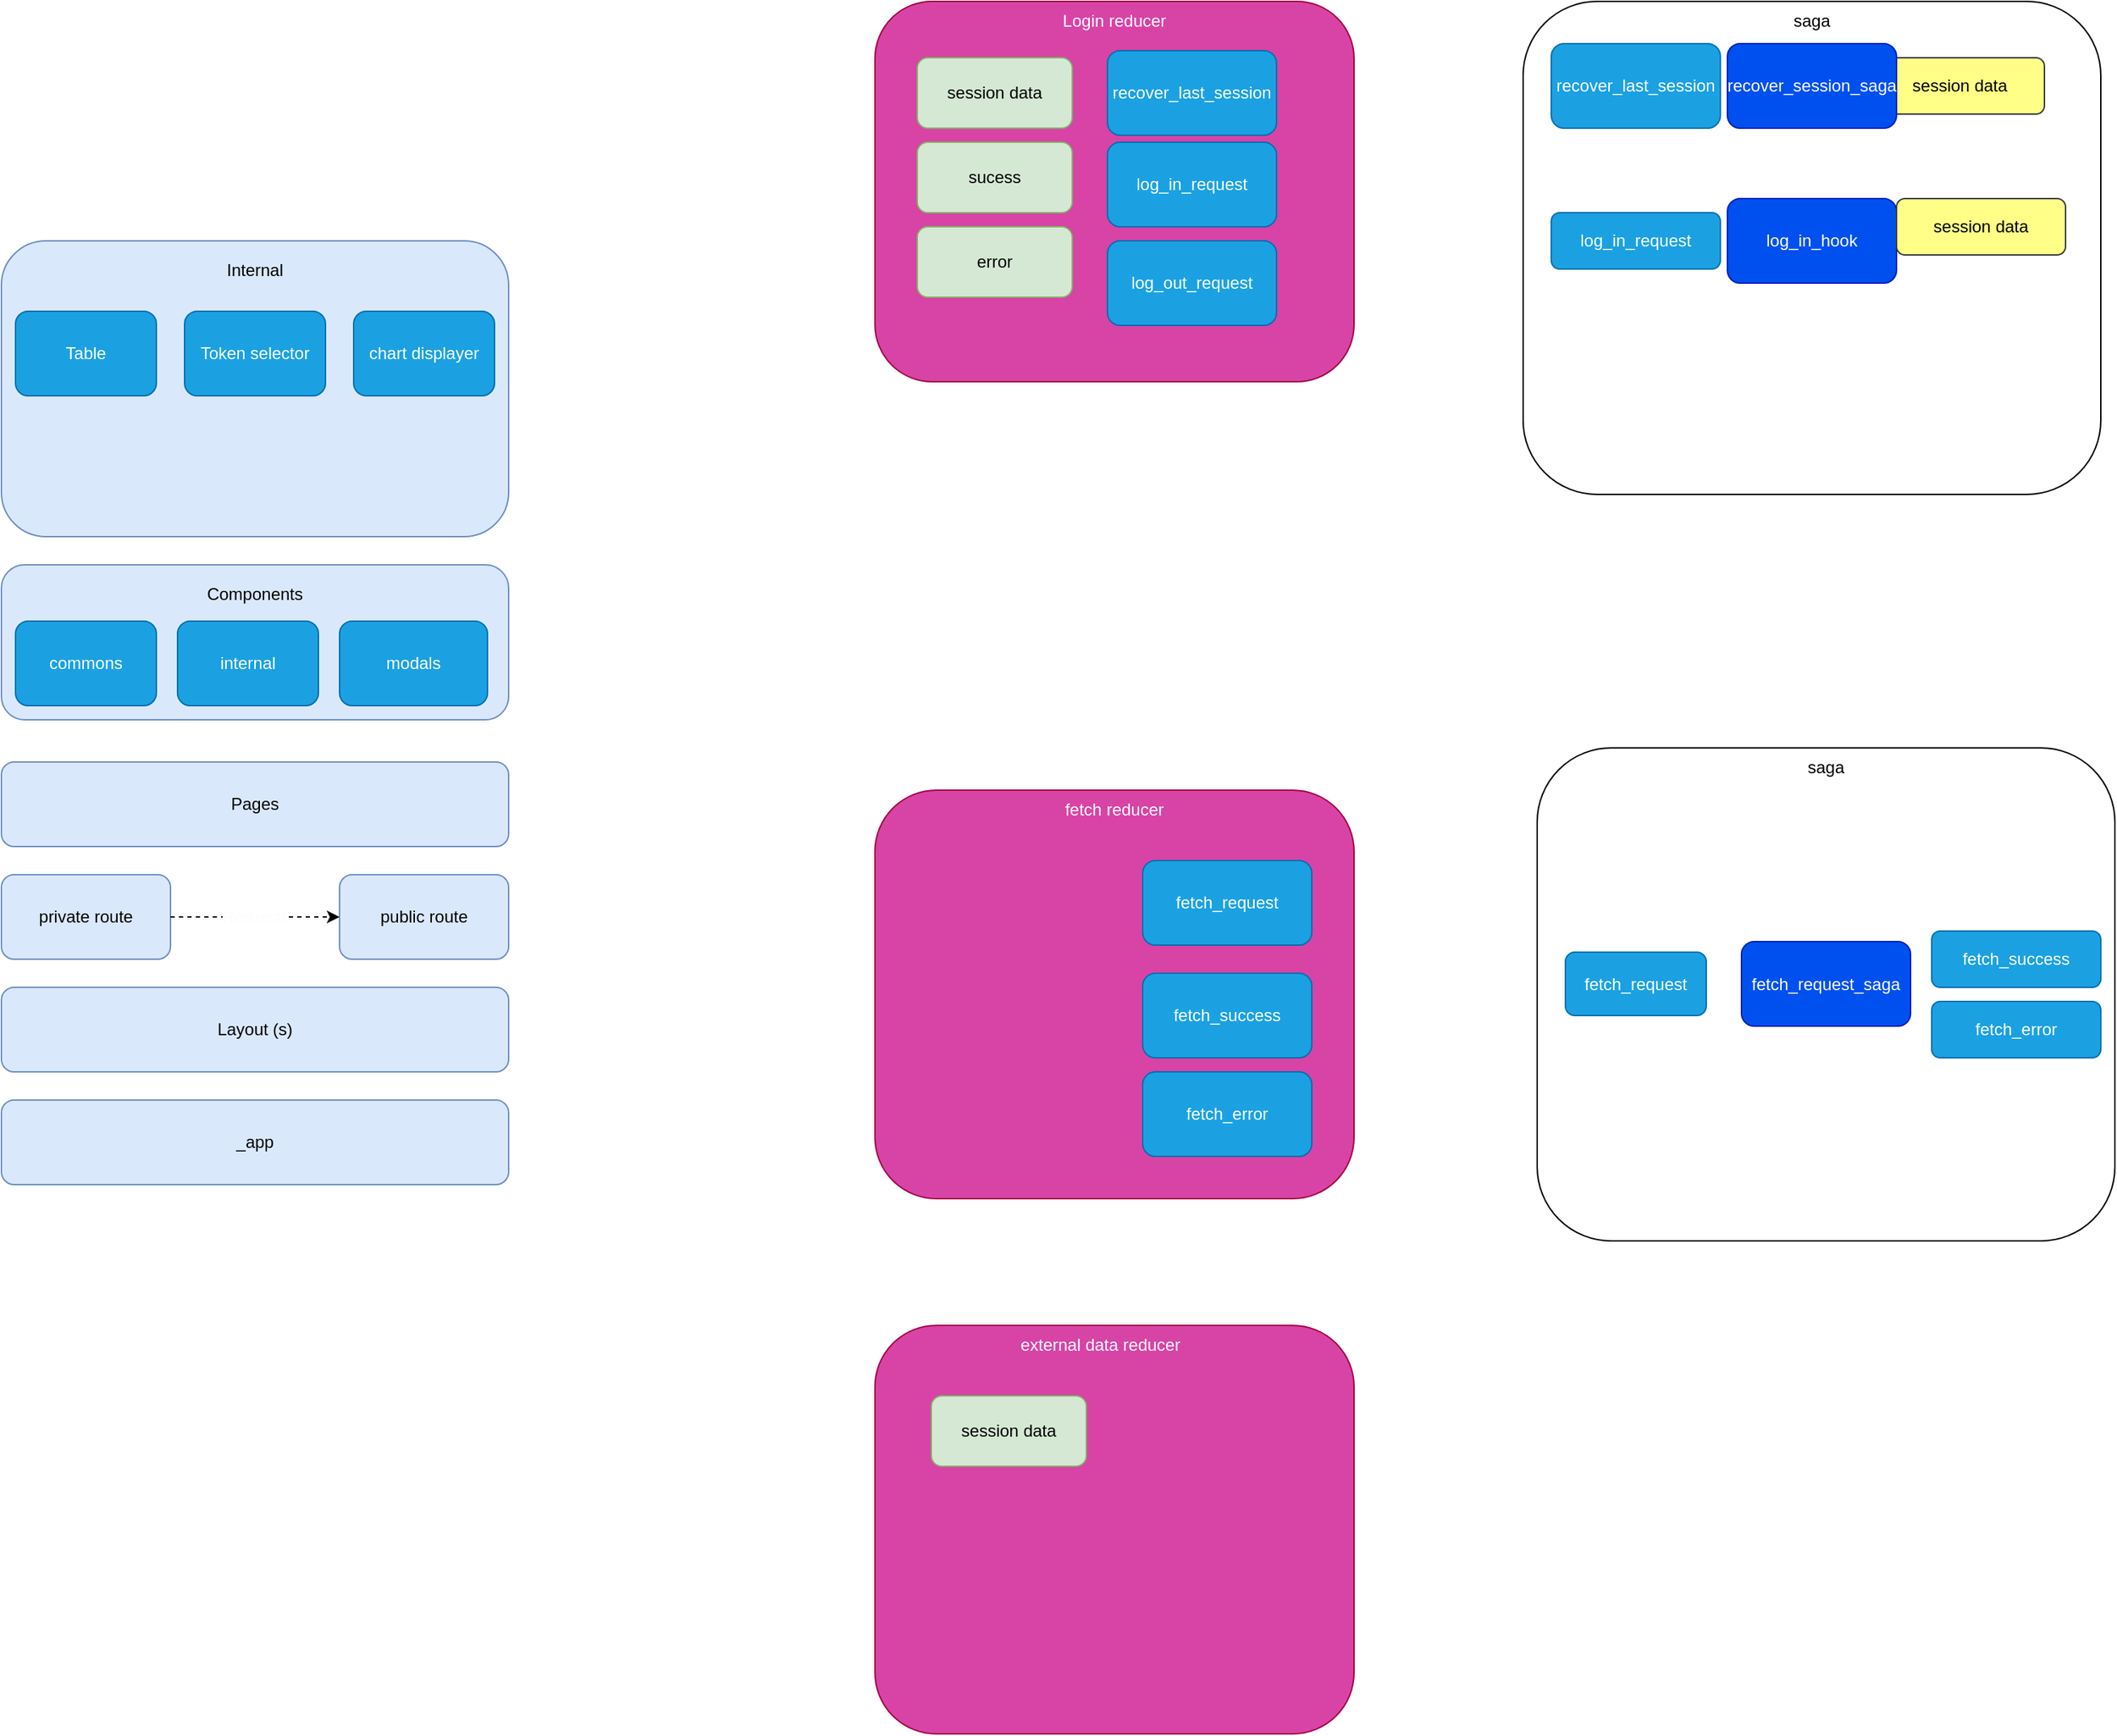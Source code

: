 <mxfile>
    <diagram id="WVVvVa14LHBOuxjfh97P" name="Page-1">
        <mxGraphModel dx="2386" dy="2466" grid="1" gridSize="10" guides="1" tooltips="1" connect="1" arrows="1" fold="1" page="1" pageScale="1" pageWidth="850" pageHeight="1100" math="0" shadow="0">
            <root>
                <mxCell id="0"/>
                <mxCell id="1" parent="0"/>
                <mxCell id="2" value="_app" style="rounded=1;whiteSpace=wrap;html=1;fillColor=#dae8fc;strokeColor=#6c8ebf;fontColor=#000000;" parent="1" vertex="1">
                    <mxGeometry x="370" y="770" width="360" height="60" as="geometry"/>
                </mxCell>
                <mxCell id="3" value="private route" style="rounded=1;whiteSpace=wrap;html=1;fillColor=#dae8fc;strokeColor=#6c8ebf;fontColor=#000000;" parent="1" vertex="1">
                    <mxGeometry x="370" y="610" width="120" height="60" as="geometry"/>
                </mxCell>
                <mxCell id="4" value="public route" style="rounded=1;whiteSpace=wrap;html=1;fillColor=#dae8fc;strokeColor=#6c8ebf;fontColor=#000000;" parent="1" vertex="1">
                    <mxGeometry x="610" y="610" width="120" height="60" as="geometry"/>
                </mxCell>
                <mxCell id="5" value="Redirects" style="edgeStyle=none;html=1;entryX=0;entryY=0.5;entryDx=0;entryDy=0;fontColor=#FCFCFC;dashed=1;" parent="1" source="3" target="4" edge="1">
                    <mxGeometry relative="1" as="geometry"/>
                </mxCell>
                <mxCell id="6" value="Layout (s)" style="rounded=1;whiteSpace=wrap;html=1;fillColor=#dae8fc;strokeColor=#6c8ebf;fontColor=#000000;" parent="1" vertex="1">
                    <mxGeometry x="370" y="690" width="360" height="60" as="geometry"/>
                </mxCell>
                <mxCell id="7" value="Pages" style="rounded=1;whiteSpace=wrap;html=1;fillColor=#dae8fc;strokeColor=#6c8ebf;fontColor=#000000;" parent="1" vertex="1">
                    <mxGeometry x="370" y="530" width="360" height="60" as="geometry"/>
                </mxCell>
                <mxCell id="8" value="Components" style="rounded=1;whiteSpace=wrap;html=1;fillColor=#dae8fc;strokeColor=#6c8ebf;fontColor=#000000;verticalAlign=top;spacingTop=7;" parent="1" vertex="1">
                    <mxGeometry x="370" y="390" width="360" height="110" as="geometry"/>
                </mxCell>
                <mxCell id="9" value="commons" style="rounded=1;whiteSpace=wrap;html=1;fontColor=#ffffff;fillColor=#1ba1e2;strokeColor=#006EAF;" parent="1" vertex="1">
                    <mxGeometry x="380" y="430" width="100" height="60" as="geometry"/>
                </mxCell>
                <mxCell id="10" value="internal" style="rounded=1;whiteSpace=wrap;html=1;fontColor=#ffffff;fillColor=#1ba1e2;strokeColor=#006EAF;" parent="1" vertex="1">
                    <mxGeometry x="495" y="430" width="100" height="60" as="geometry"/>
                </mxCell>
                <mxCell id="11" value="modals" style="rounded=1;whiteSpace=wrap;html=1;fontColor=#ffffff;fillColor=#1ba1e2;strokeColor=#006EAF;" parent="1" vertex="1">
                    <mxGeometry x="610" y="430" width="105" height="60" as="geometry"/>
                </mxCell>
                <mxCell id="13" value="Internal" style="rounded=1;whiteSpace=wrap;html=1;fillColor=#dae8fc;strokeColor=#6c8ebf;fontColor=#000000;verticalAlign=top;spacingTop=7;" parent="1" vertex="1">
                    <mxGeometry x="370" y="160" width="360" height="210" as="geometry"/>
                </mxCell>
                <mxCell id="14" value="Table" style="rounded=1;whiteSpace=wrap;html=1;fontColor=#ffffff;fillColor=#1ba1e2;strokeColor=#006EAF;" parent="1" vertex="1">
                    <mxGeometry x="380" y="210" width="100" height="60" as="geometry"/>
                </mxCell>
                <mxCell id="15" value="Token selector" style="rounded=1;whiteSpace=wrap;html=1;fontColor=#ffffff;fillColor=#1ba1e2;strokeColor=#006EAF;" parent="1" vertex="1">
                    <mxGeometry x="500" y="210" width="100" height="60" as="geometry"/>
                </mxCell>
                <mxCell id="16" value="chart displayer" style="rounded=1;whiteSpace=wrap;html=1;fontColor=#ffffff;fillColor=#1ba1e2;strokeColor=#006EAF;" parent="1" vertex="1">
                    <mxGeometry x="620" y="210" width="100" height="60" as="geometry"/>
                </mxCell>
                <mxCell id="19" value="Login reducer" style="rounded=1;whiteSpace=wrap;html=1;fontColor=#ffffff;fillColor=#D843A6;strokeColor=#A50040;verticalAlign=top;" parent="1" vertex="1">
                    <mxGeometry x="990" y="-10" width="340" height="270" as="geometry"/>
                </mxCell>
                <mxCell id="20" value="session data" style="rounded=1;whiteSpace=wrap;html=1;fillColor=#d5e8d4;strokeColor=#82b366;fontColor=#000000;" parent="1" vertex="1">
                    <mxGeometry x="1020" y="30" width="110" height="50" as="geometry"/>
                </mxCell>
                <mxCell id="21" value="sucess" style="rounded=1;whiteSpace=wrap;html=1;fillColor=#d5e8d4;strokeColor=#82b366;fontColor=#000000;" parent="1" vertex="1">
                    <mxGeometry x="1020" y="90" width="110" height="50" as="geometry"/>
                </mxCell>
                <mxCell id="23" value="error" style="rounded=1;whiteSpace=wrap;html=1;fillColor=#d5e8d4;strokeColor=#82b366;fontColor=#000000;" parent="1" vertex="1">
                    <mxGeometry x="1020" y="150" width="110" height="50" as="geometry"/>
                </mxCell>
                <mxCell id="24" value="recover_last_session" style="rounded=1;whiteSpace=wrap;html=1;fontColor=#ffffff;fillColor=#1ba1e2;strokeColor=#006EAF;" parent="1" vertex="1">
                    <mxGeometry x="1155" y="25" width="120" height="60" as="geometry"/>
                </mxCell>
                <mxCell id="25" value="log_in_request" style="rounded=1;whiteSpace=wrap;html=1;fontColor=#ffffff;fillColor=#1ba1e2;strokeColor=#006EAF;" parent="1" vertex="1">
                    <mxGeometry x="1155" y="90" width="120" height="60" as="geometry"/>
                </mxCell>
                <mxCell id="26" value="log_out_request" style="rounded=1;whiteSpace=wrap;html=1;fontColor=#ffffff;fillColor=#1ba1e2;strokeColor=#006EAF;" parent="1" vertex="1">
                    <mxGeometry x="1155" y="160" width="120" height="60" as="geometry"/>
                </mxCell>
                <mxCell id="27" value="saga" style="rounded=1;whiteSpace=wrap;html=1;verticalAlign=top;" parent="1" vertex="1">
                    <mxGeometry x="1450" y="-10" width="410" height="350" as="geometry"/>
                </mxCell>
                <mxCell id="28" value="log_in_hook" style="rounded=1;whiteSpace=wrap;html=1;fontColor=#ffffff;fillColor=#0050ef;strokeColor=#001DBC;" parent="1" vertex="1">
                    <mxGeometry x="1595" y="130" width="120" height="60" as="geometry"/>
                </mxCell>
                <mxCell id="29" value="log_in_request" style="rounded=1;whiteSpace=wrap;html=1;fontColor=#ffffff;fillColor=#1ba1e2;strokeColor=#006EAF;" parent="1" vertex="1">
                    <mxGeometry x="1470" y="140" width="120" height="40" as="geometry"/>
                </mxCell>
                <mxCell id="30" value="session data" style="rounded=1;whiteSpace=wrap;html=1;fillColor=#ffff88;strokeColor=#36393d;fontColor=#000000;" parent="1" vertex="1">
                    <mxGeometry x="1700" y="30" width="120" height="40" as="geometry"/>
                </mxCell>
                <mxCell id="31" value="recover_session_saga" style="rounded=1;whiteSpace=wrap;html=1;fontColor=#ffffff;fillColor=#0050ef;strokeColor=#001DBC;" parent="1" vertex="1">
                    <mxGeometry x="1595" y="20" width="120" height="60" as="geometry"/>
                </mxCell>
                <mxCell id="33" value="recover_last_session" style="rounded=1;whiteSpace=wrap;html=1;fontColor=#ffffff;fillColor=#1ba1e2;strokeColor=#006EAF;" parent="1" vertex="1">
                    <mxGeometry x="1470" y="20" width="120" height="60" as="geometry"/>
                </mxCell>
                <mxCell id="35" value="session data" style="rounded=1;whiteSpace=wrap;html=1;fillColor=#ffff88;strokeColor=#36393d;fontColor=#000000;" parent="1" vertex="1">
                    <mxGeometry x="1715" y="130" width="120" height="40" as="geometry"/>
                </mxCell>
                <mxCell id="MOFeGI0LqtlbLJH9V86s-35" value="fetch reducer" style="rounded=1;whiteSpace=wrap;html=1;fontColor=#ffffff;fillColor=#D843A6;strokeColor=#A50040;verticalAlign=top;" parent="1" vertex="1">
                    <mxGeometry x="990" y="550" width="340" height="290" as="geometry"/>
                </mxCell>
                <mxCell id="MOFeGI0LqtlbLJH9V86s-38" value="fetch_request" style="rounded=1;whiteSpace=wrap;html=1;fontColor=#ffffff;fillColor=#1ba1e2;strokeColor=#006EAF;" parent="1" vertex="1">
                    <mxGeometry x="1180" y="600" width="120" height="60" as="geometry"/>
                </mxCell>
                <mxCell id="MOFeGI0LqtlbLJH9V86s-39" value="fetch_success" style="rounded=1;whiteSpace=wrap;html=1;fontColor=#ffffff;fillColor=#1ba1e2;strokeColor=#006EAF;" parent="1" vertex="1">
                    <mxGeometry x="1180" y="680" width="120" height="60" as="geometry"/>
                </mxCell>
                <mxCell id="MOFeGI0LqtlbLJH9V86s-40" value="fetch_error" style="rounded=1;whiteSpace=wrap;html=1;fontColor=#ffffff;fillColor=#1ba1e2;strokeColor=#006EAF;" parent="1" vertex="1">
                    <mxGeometry x="1180" y="750" width="120" height="60" as="geometry"/>
                </mxCell>
                <mxCell id="MOFeGI0LqtlbLJH9V86s-41" value="saga" style="rounded=1;whiteSpace=wrap;html=1;verticalAlign=top;" parent="1" vertex="1">
                    <mxGeometry x="1460" y="520" width="410" height="350" as="geometry"/>
                </mxCell>
                <mxCell id="MOFeGI0LqtlbLJH9V86s-42" value="fetch_request_saga" style="rounded=1;whiteSpace=wrap;html=1;fontColor=#ffffff;fillColor=#0050ef;strokeColor=#001DBC;" parent="1" vertex="1">
                    <mxGeometry x="1605" y="657.5" width="120" height="60" as="geometry"/>
                </mxCell>
                <mxCell id="MOFeGI0LqtlbLJH9V86s-44" value="fetch_request" style="rounded=1;whiteSpace=wrap;html=1;fontColor=#ffffff;fillColor=#1ba1e2;strokeColor=#006EAF;" parent="1" vertex="1">
                    <mxGeometry x="1480" y="665" width="100" height="45" as="geometry"/>
                </mxCell>
                <mxCell id="MOFeGI0LqtlbLJH9V86s-45" value="fetch_success" style="rounded=1;whiteSpace=wrap;html=1;fontColor=#ffffff;fillColor=#1ba1e2;strokeColor=#006EAF;" parent="1" vertex="1">
                    <mxGeometry x="1740" y="650" width="120" height="40" as="geometry"/>
                </mxCell>
                <mxCell id="MOFeGI0LqtlbLJH9V86s-46" value="fetch_error" style="rounded=1;whiteSpace=wrap;html=1;fontColor=#ffffff;fillColor=#1ba1e2;strokeColor=#006EAF;" parent="1" vertex="1">
                    <mxGeometry x="1740" y="700" width="120" height="40" as="geometry"/>
                </mxCell>
                <mxCell id="MOFeGI0LqtlbLJH9V86s-47" value="external data reducer&lt;span style=&quot;white-space: pre&quot;&gt;&#9;&lt;/span&gt;" style="rounded=1;whiteSpace=wrap;html=1;fontColor=#ffffff;fillColor=#D843A6;strokeColor=#A50040;verticalAlign=top;" parent="1" vertex="1">
                    <mxGeometry x="990" y="930" width="340" height="290" as="geometry"/>
                </mxCell>
                <mxCell id="MOFeGI0LqtlbLJH9V86s-49" value="session data" style="rounded=1;whiteSpace=wrap;html=1;fillColor=#d5e8d4;strokeColor=#82b366;fontColor=#000000;" parent="1" vertex="1">
                    <mxGeometry x="1030" y="980" width="110" height="50" as="geometry"/>
                </mxCell>
            </root>
        </mxGraphModel>
    </diagram>
    <diagram id="-p3pOK6Bg-zVyu3R8zWz" name="fetch hook">
        <mxGraphModel dx="576" dy="330" grid="1" gridSize="10" guides="1" tooltips="1" connect="1" arrows="1" fold="1" page="1" pageScale="1" pageWidth="850" pageHeight="1100" math="0" shadow="0">
            <root>
                <mxCell id="i0_J2BGvvJ4QvCI9Tnon-0"/>
                <mxCell id="i0_J2BGvvJ4QvCI9Tnon-1" parent="i0_J2BGvvJ4QvCI9Tnon-0"/>
                <mxCell id="i0_J2BGvvJ4QvCI9Tnon-2" value="page" style="rounded=1;whiteSpace=wrap;html=1;fillColor=#eeeeee;strokeColor=#36393d;fontColor=#000000;" parent="i0_J2BGvvJ4QvCI9Tnon-1" vertex="1">
                    <mxGeometry x="360" y="220" width="120" height="60" as="geometry"/>
                </mxCell>
                <mxCell id="i0_J2BGvvJ4QvCI9Tnon-4" value="page" style="rounded=1;whiteSpace=wrap;html=1;fillColor=#eeeeee;strokeColor=#36393d;fontColor=#000000;" parent="i0_J2BGvvJ4QvCI9Tnon-1" vertex="1">
                    <mxGeometry x="520" y="220" width="120" height="60" as="geometry"/>
                </mxCell>
                <mxCell id="i0_J2BGvvJ4QvCI9Tnon-5" value="page" style="rounded=1;whiteSpace=wrap;html=1;fillColor=#eeeeee;strokeColor=#36393d;fontColor=#000000;" parent="i0_J2BGvvJ4QvCI9Tnon-1" vertex="1">
                    <mxGeometry x="670" y="220" width="120" height="60" as="geometry"/>
                </mxCell>
                <mxCell id="i0_J2BGvvJ4QvCI9Tnon-6" value="page" style="rounded=1;whiteSpace=wrap;html=1;fillColor=#eeeeee;strokeColor=#36393d;fontColor=#000000;" parent="i0_J2BGvvJ4QvCI9Tnon-1" vertex="1">
                    <mxGeometry x="200" y="220" width="120" height="60" as="geometry"/>
                </mxCell>
                <mxCell id="i0_J2BGvvJ4QvCI9Tnon-7" value="useFetch" style="rounded=1;whiteSpace=wrap;html=1;fillColor=#ffcc99;strokeColor=#36393d;fontColor=#000000;" parent="i0_J2BGvvJ4QvCI9Tnon-1" vertex="1">
                    <mxGeometry x="200" y="100" width="120" height="60" as="geometry"/>
                </mxCell>
                <mxCell id="i0_J2BGvvJ4QvCI9Tnon-9" value="useFetch" style="rounded=1;whiteSpace=wrap;html=1;fillColor=#ffcc99;strokeColor=#36393d;fontColor=#000000;" parent="i0_J2BGvvJ4QvCI9Tnon-1" vertex="1">
                    <mxGeometry x="520" y="100" width="120" height="60" as="geometry"/>
                </mxCell>
                <mxCell id="i0_J2BGvvJ4QvCI9Tnon-10" value="useFetch" style="rounded=1;whiteSpace=wrap;html=1;fillColor=#ffcc99;strokeColor=#36393d;fontColor=#000000;" parent="i0_J2BGvvJ4QvCI9Tnon-1" vertex="1">
                    <mxGeometry x="360" y="100" width="120" height="60" as="geometry"/>
                </mxCell>
                <mxCell id="i0_J2BGvvJ4QvCI9Tnon-11" value="fetchReducer" style="rounded=1;whiteSpace=wrap;html=1;fillColor=#1ba1e2;strokeColor=#006EAF;fontColor=#ffffff;" parent="i0_J2BGvvJ4QvCI9Tnon-1" vertex="1">
                    <mxGeometry x="360" y="350" width="120" height="60" as="geometry"/>
                </mxCell>
                <mxCell id="i0_J2BGvvJ4QvCI9Tnon-12" value="fetchReducer" style="rounded=1;whiteSpace=wrap;html=1;fillColor=#1ba1e2;strokeColor=#006EAF;fontColor=#ffffff;" parent="i0_J2BGvvJ4QvCI9Tnon-1" vertex="1">
                    <mxGeometry x="670" y="350" width="120" height="60" as="geometry"/>
                </mxCell>
                <mxCell id="i0_J2BGvvJ4QvCI9Tnon-13" value="tableData" style="ellipse;whiteSpace=wrap;html=1;fontColor=#FFFFFF;fillColor=#60a917;strokeColor=#2D7600;" parent="i0_J2BGvvJ4QvCI9Tnon-1" vertex="1">
                    <mxGeometry x="205" y="150" width="110" height="70" as="geometry"/>
                </mxCell>
                <mxCell id="i0_J2BGvvJ4QvCI9Tnon-14" value="table data" style="ellipse;whiteSpace=wrap;html=1;fontColor=#FFFFFF;fillColor=#60a917;strokeColor=#2D7600;" parent="i0_J2BGvvJ4QvCI9Tnon-1" vertex="1">
                    <mxGeometry x="365" y="150" width="110" height="70" as="geometry"/>
                </mxCell>
                <mxCell id="i0_J2BGvvJ4QvCI9Tnon-15" value="table data" style="ellipse;whiteSpace=wrap;html=1;fontColor=#FFFFFF;fillColor=#60a917;strokeColor=#2D7600;" parent="i0_J2BGvvJ4QvCI9Tnon-1" vertex="1">
                    <mxGeometry x="525" y="150" width="110" height="70" as="geometry"/>
                </mxCell>
                <mxCell id="i0_J2BGvvJ4QvCI9Tnon-16" value="user data" style="ellipse;whiteSpace=wrap;html=1;fontColor=#FFFFFF;fillColor=#60a917;strokeColor=#2D7600;" parent="i0_J2BGvvJ4QvCI9Tnon-1" vertex="1">
                    <mxGeometry x="365" y="280" width="110" height="70" as="geometry"/>
                </mxCell>
                <mxCell id="i0_J2BGvvJ4QvCI9Tnon-17" value="user data" style="ellipse;whiteSpace=wrap;html=1;fontColor=#FFFFFF;fillColor=#60a917;strokeColor=#2D7600;" parent="i0_J2BGvvJ4QvCI9Tnon-1" vertex="1">
                    <mxGeometry x="675" y="280" width="110" height="70" as="geometry"/>
                </mxCell>
            </root>
        </mxGraphModel>
    </diagram>
</mxfile>